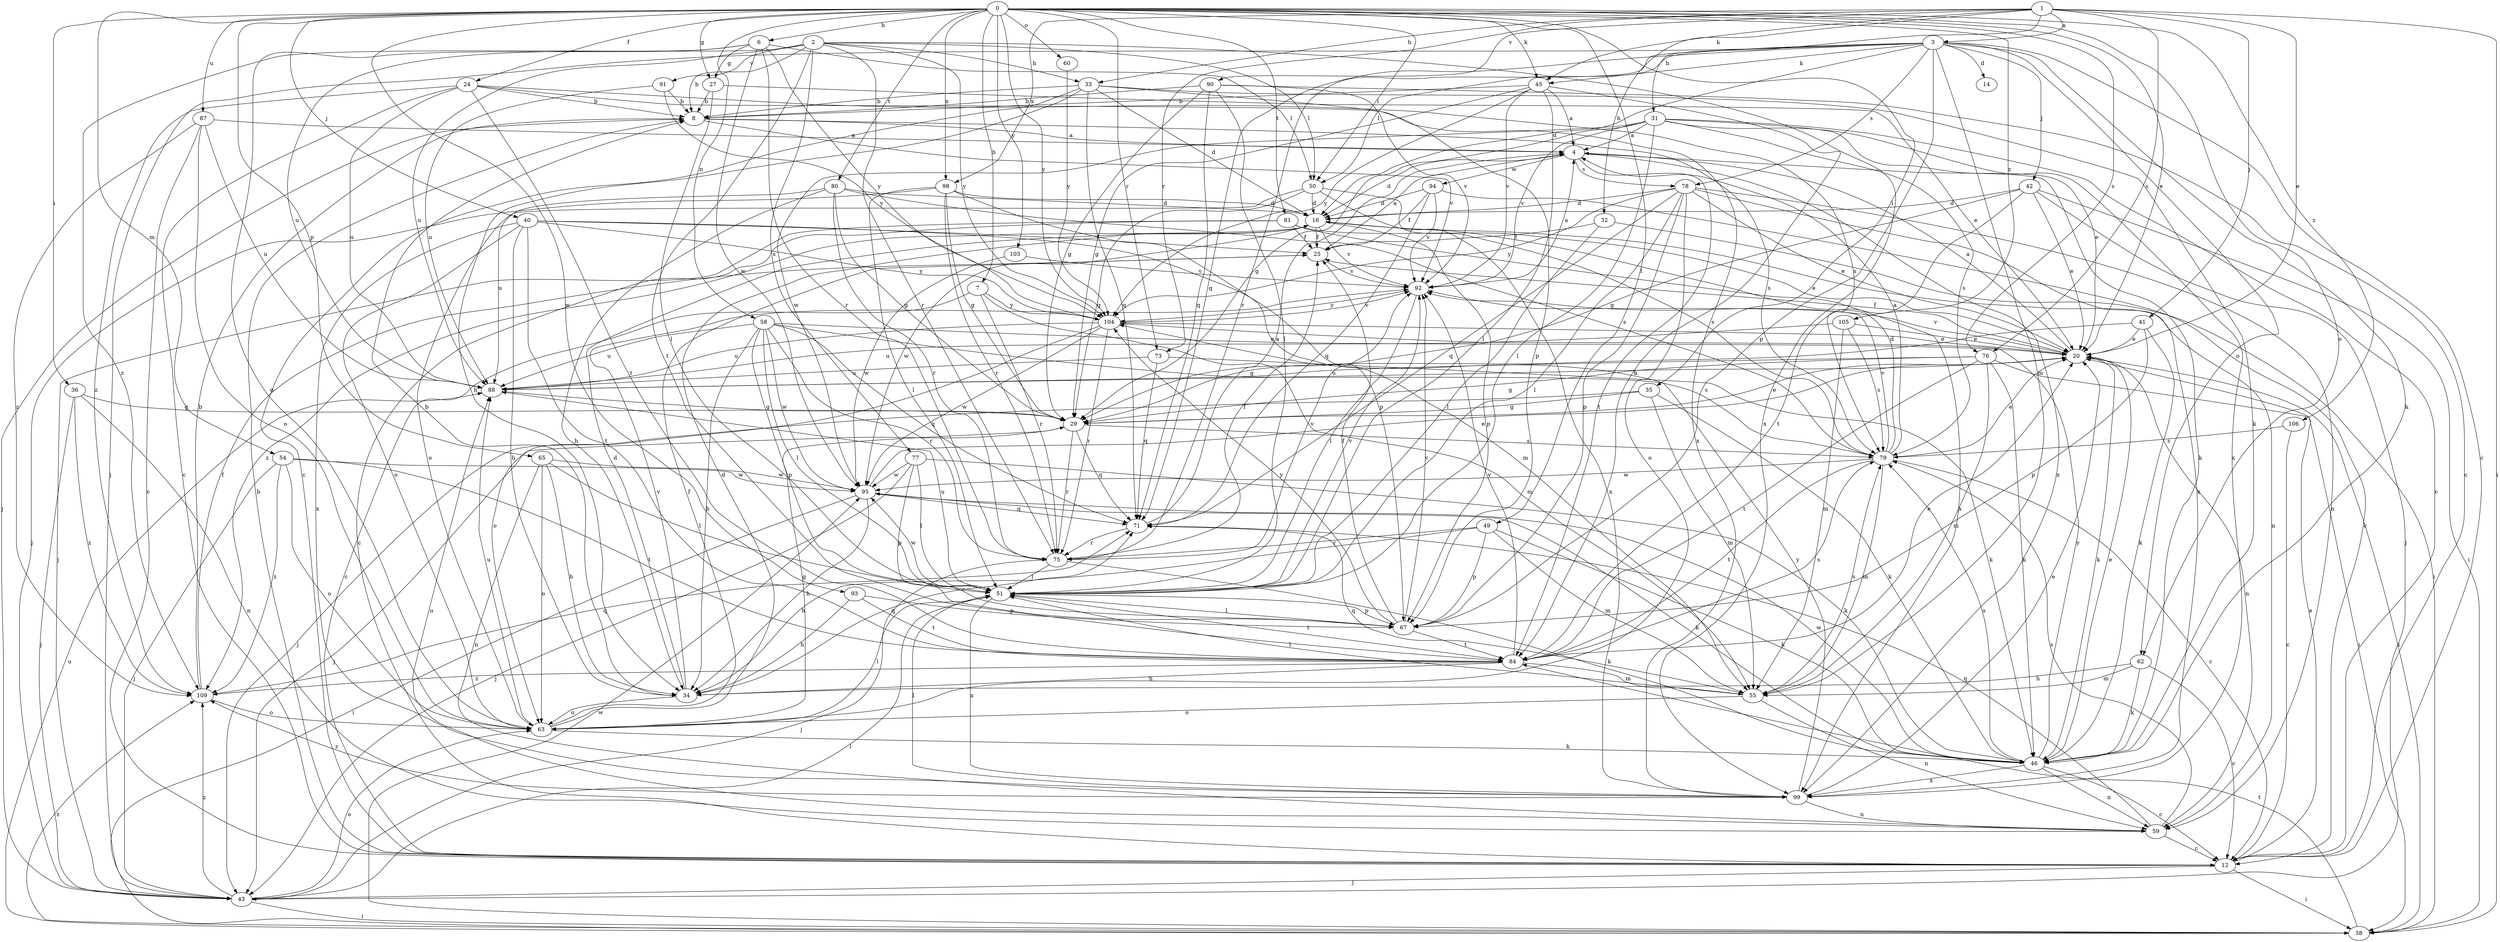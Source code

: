 strict digraph  {
0;
1;
2;
3;
4;
6;
7;
8;
12;
14;
16;
20;
24;
25;
27;
29;
31;
32;
33;
34;
35;
36;
38;
40;
41;
42;
43;
45;
46;
49;
50;
51;
54;
55;
58;
59;
60;
62;
63;
65;
67;
71;
73;
75;
76;
77;
78;
79;
80;
81;
84;
87;
88;
90;
91;
92;
93;
94;
95;
98;
99;
103;
104;
105;
106;
109;
0 -> 6  [label=b];
0 -> 7  [label=b];
0 -> 20  [label=e];
0 -> 24  [label=f];
0 -> 27  [label=g];
0 -> 35  [label=i];
0 -> 36  [label=i];
0 -> 40  [label=j];
0 -> 45  [label=k];
0 -> 49  [label=l];
0 -> 50  [label=l];
0 -> 54  [label=m];
0 -> 58  [label=n];
0 -> 60  [label=o];
0 -> 62  [label=o];
0 -> 65  [label=p];
0 -> 73  [label=r];
0 -> 76  [label=s];
0 -> 80  [label=t];
0 -> 81  [label=t];
0 -> 87  [label=u];
0 -> 93  [label=w];
0 -> 98  [label=x];
0 -> 103  [label=y];
0 -> 104  [label=y];
0 -> 105  [label=z];
0 -> 106  [label=z];
1 -> 3  [label=a];
1 -> 20  [label=e];
1 -> 31  [label=h];
1 -> 32  [label=h];
1 -> 33  [label=h];
1 -> 38  [label=i];
1 -> 41  [label=j];
1 -> 45  [label=k];
1 -> 73  [label=r];
1 -> 76  [label=s];
1 -> 90  [label=v];
1 -> 98  [label=x];
2 -> 8  [label=b];
2 -> 33  [label=h];
2 -> 50  [label=l];
2 -> 75  [label=r];
2 -> 77  [label=s];
2 -> 84  [label=t];
2 -> 88  [label=u];
2 -> 91  [label=v];
2 -> 99  [label=x];
2 -> 104  [label=y];
2 -> 109  [label=z];
3 -> 12  [label=c];
3 -> 14  [label=d];
3 -> 16  [label=d];
3 -> 42  [label=j];
3 -> 43  [label=j];
3 -> 45  [label=k];
3 -> 46  [label=k];
3 -> 50  [label=l];
3 -> 55  [label=m];
3 -> 62  [label=o];
3 -> 67  [label=p];
3 -> 71  [label=q];
3 -> 75  [label=r];
3 -> 78  [label=s];
4 -> 16  [label=d];
4 -> 46  [label=k];
4 -> 78  [label=s];
4 -> 84  [label=t];
4 -> 94  [label=w];
4 -> 99  [label=x];
6 -> 27  [label=g];
6 -> 50  [label=l];
6 -> 63  [label=o];
6 -> 75  [label=r];
6 -> 88  [label=u];
6 -> 95  [label=w];
6 -> 104  [label=y];
7 -> 12  [label=c];
7 -> 55  [label=m];
7 -> 75  [label=r];
7 -> 104  [label=y];
8 -> 4  [label=a];
8 -> 43  [label=j];
8 -> 79  [label=s];
8 -> 92  [label=v];
12 -> 8  [label=b];
12 -> 20  [label=e];
12 -> 38  [label=i];
12 -> 43  [label=j];
16 -> 25  [label=f];
16 -> 59  [label=n];
16 -> 67  [label=p];
16 -> 92  [label=v];
16 -> 95  [label=w];
16 -> 109  [label=z];
20 -> 4  [label=a];
20 -> 25  [label=f];
20 -> 38  [label=i];
20 -> 46  [label=k];
20 -> 59  [label=n];
20 -> 88  [label=u];
20 -> 92  [label=v];
24 -> 8  [label=b];
24 -> 12  [label=c];
24 -> 79  [label=s];
24 -> 84  [label=t];
24 -> 88  [label=u];
24 -> 99  [label=x];
24 -> 109  [label=z];
25 -> 4  [label=a];
25 -> 92  [label=v];
27 -> 8  [label=b];
27 -> 20  [label=e];
27 -> 51  [label=l];
29 -> 20  [label=e];
29 -> 43  [label=j];
29 -> 71  [label=q];
29 -> 75  [label=r];
29 -> 79  [label=s];
31 -> 4  [label=a];
31 -> 12  [label=c];
31 -> 20  [label=e];
31 -> 29  [label=g];
31 -> 51  [label=l];
31 -> 79  [label=s];
31 -> 92  [label=v];
31 -> 95  [label=w];
31 -> 99  [label=x];
32 -> 25  [label=f];
32 -> 38  [label=i];
32 -> 51  [label=l];
33 -> 8  [label=b];
33 -> 12  [label=c];
33 -> 16  [label=d];
33 -> 34  [label=h];
33 -> 46  [label=k];
33 -> 67  [label=p];
33 -> 71  [label=q];
34 -> 8  [label=b];
34 -> 16  [label=d];
34 -> 63  [label=o];
34 -> 71  [label=q];
34 -> 92  [label=v];
35 -> 29  [label=g];
35 -> 43  [label=j];
35 -> 46  [label=k];
35 -> 55  [label=m];
36 -> 29  [label=g];
36 -> 43  [label=j];
36 -> 59  [label=n];
36 -> 109  [label=z];
38 -> 84  [label=t];
38 -> 88  [label=u];
38 -> 95  [label=w];
38 -> 109  [label=z];
40 -> 25  [label=f];
40 -> 34  [label=h];
40 -> 55  [label=m];
40 -> 63  [label=o];
40 -> 84  [label=t];
40 -> 99  [label=x];
40 -> 104  [label=y];
41 -> 20  [label=e];
41 -> 29  [label=g];
41 -> 46  [label=k];
41 -> 67  [label=p];
42 -> 16  [label=d];
42 -> 20  [label=e];
42 -> 29  [label=g];
42 -> 38  [label=i];
42 -> 43  [label=j];
42 -> 84  [label=t];
43 -> 38  [label=i];
43 -> 51  [label=l];
43 -> 63  [label=o];
43 -> 109  [label=z];
45 -> 4  [label=a];
45 -> 8  [label=b];
45 -> 29  [label=g];
45 -> 51  [label=l];
45 -> 84  [label=t];
45 -> 92  [label=v];
45 -> 104  [label=y];
46 -> 12  [label=c];
46 -> 20  [label=e];
46 -> 59  [label=n];
46 -> 79  [label=s];
46 -> 95  [label=w];
46 -> 99  [label=x];
46 -> 104  [label=y];
49 -> 34  [label=h];
49 -> 46  [label=k];
49 -> 55  [label=m];
49 -> 67  [label=p];
49 -> 75  [label=r];
50 -> 16  [label=d];
50 -> 29  [label=g];
50 -> 63  [label=o];
50 -> 79  [label=s];
50 -> 99  [label=x];
51 -> 67  [label=p];
51 -> 84  [label=t];
51 -> 88  [label=u];
51 -> 92  [label=v];
51 -> 95  [label=w];
51 -> 99  [label=x];
54 -> 43  [label=j];
54 -> 63  [label=o];
54 -> 84  [label=t];
54 -> 95  [label=w];
54 -> 109  [label=z];
55 -> 51  [label=l];
55 -> 59  [label=n];
55 -> 63  [label=o];
55 -> 71  [label=q];
55 -> 79  [label=s];
58 -> 20  [label=e];
58 -> 34  [label=h];
58 -> 51  [label=l];
58 -> 67  [label=p];
58 -> 71  [label=q];
58 -> 75  [label=r];
58 -> 79  [label=s];
58 -> 88  [label=u];
58 -> 95  [label=w];
59 -> 12  [label=c];
59 -> 71  [label=q];
59 -> 79  [label=s];
59 -> 88  [label=u];
60 -> 104  [label=y];
62 -> 12  [label=c];
62 -> 34  [label=h];
62 -> 46  [label=k];
62 -> 55  [label=m];
63 -> 16  [label=d];
63 -> 25  [label=f];
63 -> 29  [label=g];
63 -> 46  [label=k];
63 -> 51  [label=l];
63 -> 88  [label=u];
65 -> 34  [label=h];
65 -> 51  [label=l];
65 -> 59  [label=n];
65 -> 63  [label=o];
65 -> 95  [label=w];
67 -> 25  [label=f];
67 -> 51  [label=l];
67 -> 84  [label=t];
67 -> 92  [label=v];
67 -> 104  [label=y];
71 -> 4  [label=a];
71 -> 75  [label=r];
73 -> 46  [label=k];
73 -> 71  [label=q];
73 -> 88  [label=u];
75 -> 25  [label=f];
75 -> 43  [label=j];
75 -> 46  [label=k];
75 -> 51  [label=l];
75 -> 92  [label=v];
76 -> 29  [label=g];
76 -> 38  [label=i];
76 -> 46  [label=k];
76 -> 55  [label=m];
76 -> 84  [label=t];
76 -> 88  [label=u];
77 -> 43  [label=j];
77 -> 46  [label=k];
77 -> 51  [label=l];
77 -> 67  [label=p];
77 -> 95  [label=w];
78 -> 16  [label=d];
78 -> 20  [label=e];
78 -> 51  [label=l];
78 -> 59  [label=n];
78 -> 63  [label=o];
78 -> 67  [label=p];
78 -> 71  [label=q];
78 -> 99  [label=x];
78 -> 104  [label=y];
79 -> 4  [label=a];
79 -> 12  [label=c];
79 -> 16  [label=d];
79 -> 20  [label=e];
79 -> 55  [label=m];
79 -> 84  [label=t];
79 -> 92  [label=v];
79 -> 95  [label=w];
80 -> 16  [label=d];
80 -> 29  [label=g];
80 -> 34  [label=h];
80 -> 75  [label=r];
80 -> 79  [label=s];
80 -> 88  [label=u];
81 -> 12  [label=c];
81 -> 20  [label=e];
81 -> 25  [label=f];
81 -> 43  [label=j];
81 -> 99  [label=x];
84 -> 20  [label=e];
84 -> 34  [label=h];
84 -> 55  [label=m];
84 -> 79  [label=s];
84 -> 92  [label=v];
84 -> 109  [label=z];
87 -> 4  [label=a];
87 -> 12  [label=c];
87 -> 63  [label=o];
87 -> 88  [label=u];
87 -> 109  [label=z];
88 -> 29  [label=g];
90 -> 8  [label=b];
90 -> 12  [label=c];
90 -> 29  [label=g];
90 -> 51  [label=l];
90 -> 71  [label=q];
90 -> 92  [label=v];
91 -> 8  [label=b];
91 -> 88  [label=u];
91 -> 104  [label=y];
92 -> 4  [label=a];
92 -> 51  [label=l];
92 -> 104  [label=y];
93 -> 34  [label=h];
93 -> 67  [label=p];
93 -> 84  [label=t];
94 -> 12  [label=c];
94 -> 16  [label=d];
94 -> 25  [label=f];
94 -> 71  [label=q];
94 -> 92  [label=v];
95 -> 20  [label=e];
95 -> 34  [label=h];
95 -> 38  [label=i];
95 -> 46  [label=k];
95 -> 71  [label=q];
98 -> 16  [label=d];
98 -> 29  [label=g];
98 -> 43  [label=j];
98 -> 51  [label=l];
98 -> 67  [label=p];
98 -> 75  [label=r];
99 -> 20  [label=e];
99 -> 51  [label=l];
99 -> 59  [label=n];
99 -> 104  [label=y];
99 -> 109  [label=z];
103 -> 92  [label=v];
103 -> 95  [label=w];
104 -> 20  [label=e];
104 -> 63  [label=o];
104 -> 75  [label=r];
104 -> 88  [label=u];
104 -> 92  [label=v];
104 -> 95  [label=w];
105 -> 20  [label=e];
105 -> 55  [label=m];
105 -> 79  [label=s];
105 -> 88  [label=u];
106 -> 12  [label=c];
106 -> 79  [label=s];
109 -> 8  [label=b];
109 -> 25  [label=f];
109 -> 63  [label=o];
109 -> 71  [label=q];
}
